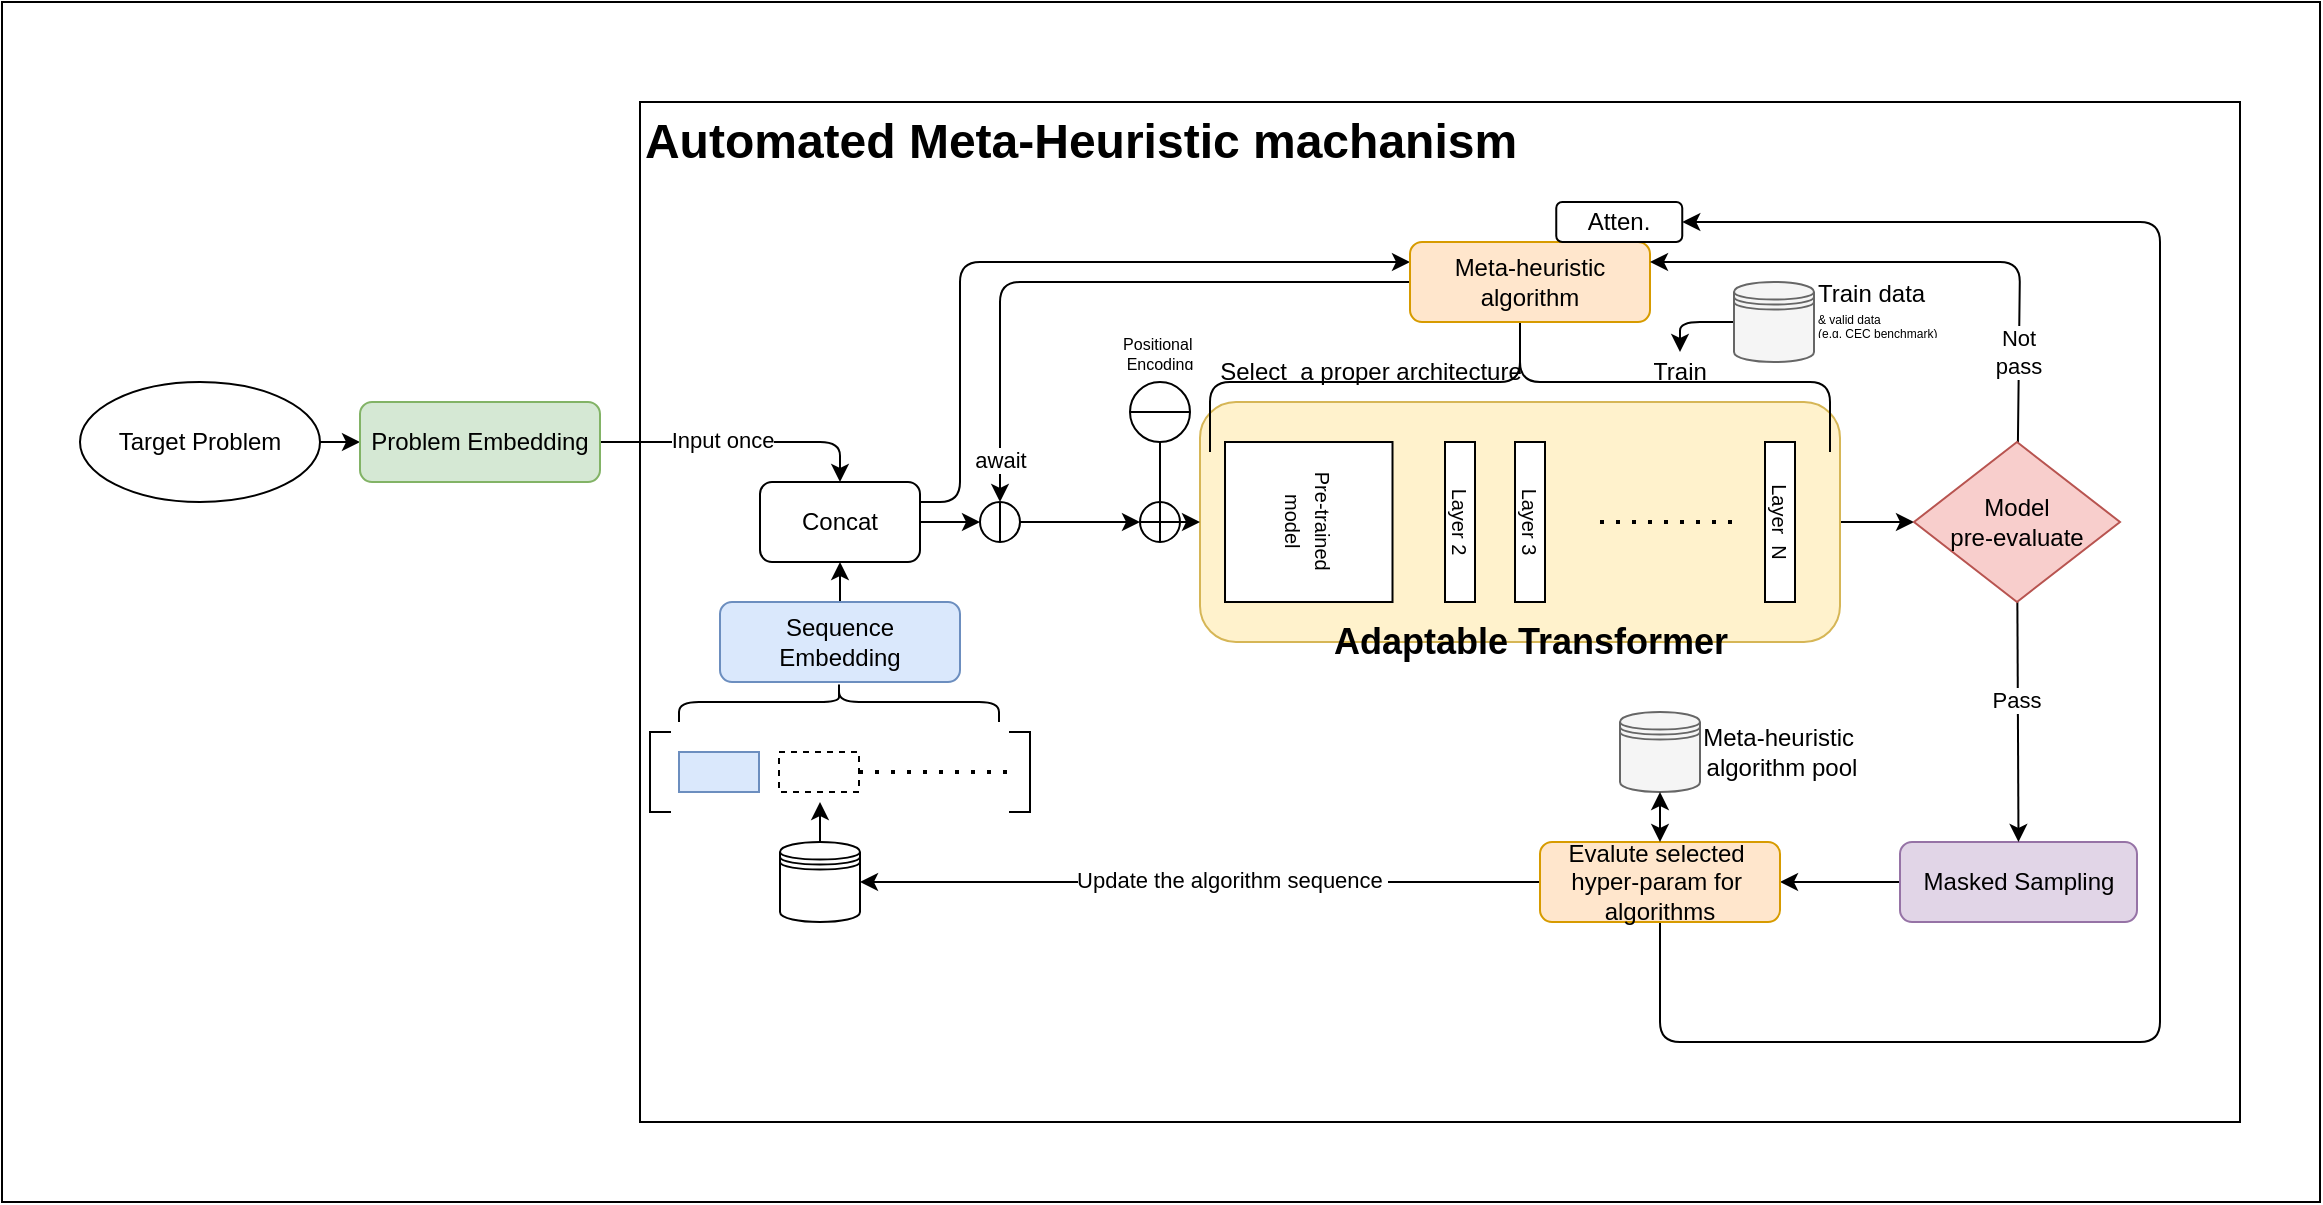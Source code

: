 <mxfile>
    <diagram name="第 1 页" id="LJhqZ1uiyOu1iPFU496F">
        <mxGraphModel dx="885" dy="623" grid="1" gridSize="10" guides="1" tooltips="1" connect="1" arrows="1" fold="1" page="1" pageScale="1" pageWidth="827" pageHeight="1169" background="#FFFFFF" math="0" shadow="0">
            <root>
                <mxCell id="0"/>
                <mxCell id="1" parent="0"/>
                <mxCell id="101" value="" style="rounded=0;whiteSpace=wrap;html=1;fillColor=none;" parent="1" vertex="1">
                    <mxGeometry x="41" width="1159" height="600" as="geometry"/>
                </mxCell>
                <mxCell id="74" value="" style="rounded=0;whiteSpace=wrap;html=1;fillColor=none;" parent="1" vertex="1">
                    <mxGeometry x="360" y="50" width="800" height="510" as="geometry"/>
                </mxCell>
                <mxCell id="51" style="edgeStyle=none;html=1;entryX=0;entryY=0.5;entryDx=0;entryDy=0;" parent="1" source="10" target="50" edge="1">
                    <mxGeometry relative="1" as="geometry"/>
                </mxCell>
                <mxCell id="10" value="" style="rounded=1;whiteSpace=wrap;html=1;fillColor=#fff2cc;strokeColor=#d6b656;" parent="1" vertex="1">
                    <mxGeometry x="640" y="200" width="320" height="120" as="geometry"/>
                </mxCell>
                <mxCell id="4" style="edgeStyle=none;html=1;" parent="1" source="2" target="3" edge="1">
                    <mxGeometry relative="1" as="geometry"/>
                </mxCell>
                <mxCell id="2" value="Target Problem" style="ellipse;whiteSpace=wrap;html=1;" parent="1" vertex="1">
                    <mxGeometry x="80" y="190" width="120" height="60" as="geometry"/>
                </mxCell>
                <mxCell id="7" style="edgeStyle=none;html=1;entryX=0.5;entryY=0;entryDx=0;entryDy=0;flowAnimation=0;strokeColor=default;" parent="1" source="3" target="6" edge="1">
                    <mxGeometry relative="1" as="geometry">
                        <Array as="points">
                            <mxPoint x="460" y="220"/>
                        </Array>
                    </mxGeometry>
                </mxCell>
                <mxCell id="77" value="Input once" style="edgeLabel;html=1;align=center;verticalAlign=middle;resizable=0;points=[];" parent="7" vertex="1" connectable="0">
                    <mxGeometry x="-0.137" relative="1" as="geometry">
                        <mxPoint y="-1" as="offset"/>
                    </mxGeometry>
                </mxCell>
                <mxCell id="3" value="Problem Embedding" style="rounded=1;whiteSpace=wrap;html=1;fillColor=#d5e8d4;strokeColor=#82b366;" parent="1" vertex="1">
                    <mxGeometry x="220" y="200" width="120" height="40" as="geometry"/>
                </mxCell>
                <mxCell id="8" style="edgeStyle=none;html=1;entryX=0.5;entryY=1;entryDx=0;entryDy=0;" parent="1" source="5" target="6" edge="1">
                    <mxGeometry relative="1" as="geometry"/>
                </mxCell>
                <mxCell id="5" value="Sequence Embedding" style="rounded=1;whiteSpace=wrap;html=1;fillColor=#dae8fc;strokeColor=#6c8ebf;" parent="1" vertex="1">
                    <mxGeometry x="400" y="300" width="120" height="40" as="geometry"/>
                </mxCell>
                <mxCell id="34" style="edgeStyle=none;html=1;entryX=0;entryY=0.5;entryDx=0;entryDy=0;" parent="1" source="79" target="10" edge="1">
                    <mxGeometry relative="1" as="geometry"/>
                </mxCell>
                <mxCell id="87" style="edgeStyle=none;html=1;exitX=1;exitY=0.25;exitDx=0;exitDy=0;entryX=0;entryY=0.25;entryDx=0;entryDy=0;" parent="1" source="6" target="31" edge="1">
                    <mxGeometry relative="1" as="geometry">
                        <Array as="points">
                            <mxPoint x="520" y="250"/>
                            <mxPoint x="520" y="130"/>
                        </Array>
                    </mxGeometry>
                </mxCell>
                <mxCell id="6" value="Concat" style="rounded=1;whiteSpace=wrap;html=1;" parent="1" vertex="1">
                    <mxGeometry x="420" y="240" width="80" height="40" as="geometry"/>
                </mxCell>
                <mxCell id="11" value="&lt;span style=&quot;font-size: 10px;&quot;&gt;Pre-trained&lt;/span&gt;&lt;div&gt;&lt;span style=&quot;font-size: 10px;&quot;&gt;model&lt;/span&gt;&lt;/div&gt;" style="rounded=0;whiteSpace=wrap;html=1;rotation=90;" parent="1" vertex="1">
                    <mxGeometry x="654.38" y="218.13" width="80" height="83.75" as="geometry"/>
                </mxCell>
                <mxCell id="20" value="&lt;font style=&quot;font-size: 10px;&quot;&gt;Layer 2&lt;/font&gt;" style="rounded=0;whiteSpace=wrap;html=1;rotation=90;" parent="1" vertex="1">
                    <mxGeometry x="730" y="252.5" width="80" height="15" as="geometry"/>
                </mxCell>
                <mxCell id="21" value="&lt;font style=&quot;font-size: 10px;&quot;&gt;Layer 3&lt;/font&gt;" style="rounded=0;whiteSpace=wrap;html=1;rotation=90;" parent="1" vertex="1">
                    <mxGeometry x="765" y="252.5" width="80" height="15" as="geometry"/>
                </mxCell>
                <mxCell id="24" value="" style="endArrow=none;dashed=1;html=1;dashPattern=1 3;strokeWidth=2;entryX=0.818;entryY=0.667;entryDx=0;entryDy=0;entryPerimeter=0;" parent="1" edge="1">
                    <mxGeometry width="50" height="50" relative="1" as="geometry">
                        <mxPoint x="840" y="260" as="sourcePoint"/>
                        <mxPoint x="909.94" y="260.04" as="targetPoint"/>
                    </mxGeometry>
                </mxCell>
                <mxCell id="25" value="&lt;div&gt;&lt;span style=&quot;background-color: transparent;&quot;&gt;Adaptable Transformer&lt;/span&gt;&lt;/div&gt;" style="text;strokeColor=none;fillColor=none;html=1;fontSize=18;fontStyle=1;verticalAlign=middle;align=center;" parent="1" vertex="1">
                    <mxGeometry x="672.5" y="300" width="265" height="40" as="geometry"/>
                </mxCell>
                <mxCell id="29" value="&lt;font style=&quot;font-size: 10px;&quot;&gt;Layer&amp;nbsp; N&lt;/font&gt;" style="rounded=0;whiteSpace=wrap;html=1;rotation=90;" parent="1" vertex="1">
                    <mxGeometry x="890" y="252.5" width="80" height="15" as="geometry"/>
                </mxCell>
                <mxCell id="30" value="" style="shape=curlyBracket;whiteSpace=wrap;html=1;rounded=1;labelPosition=left;verticalLabelPosition=middle;align=right;verticalAlign=middle;rotation=90;size=0.5;" parent="1" vertex="1">
                    <mxGeometry x="765" y="35" width="70" height="310" as="geometry"/>
                </mxCell>
                <mxCell id="88" style="edgeStyle=none;html=1;exitX=0;exitY=0.5;exitDx=0;exitDy=0;entryX=0.5;entryY=0;entryDx=0;entryDy=0;" parent="1" source="31" target="94" edge="1">
                    <mxGeometry relative="1" as="geometry">
                        <mxPoint x="540" y="260" as="targetPoint"/>
                        <Array as="points">
                            <mxPoint x="540" y="140"/>
                        </Array>
                    </mxGeometry>
                </mxCell>
                <mxCell id="96" value="await" style="edgeLabel;html=1;align=center;verticalAlign=middle;resizable=0;points=[];" parent="88" vertex="1" connectable="0">
                    <mxGeometry x="0.695" relative="1" as="geometry">
                        <mxPoint y="27" as="offset"/>
                    </mxGeometry>
                </mxCell>
                <mxCell id="31" value="Meta-heuristic algorithm" style="rounded=1;whiteSpace=wrap;html=1;fillColor=#ffe6cc;strokeColor=#d79b00;" parent="1" vertex="1">
                    <mxGeometry x="745" y="120" width="120" height="40" as="geometry"/>
                </mxCell>
                <mxCell id="32" value="Atten." style="rounded=1;whiteSpace=wrap;html=1;" parent="1" vertex="1">
                    <mxGeometry x="818.13" y="100" width="63" height="20" as="geometry"/>
                </mxCell>
                <mxCell id="57" style="edgeStyle=none;html=1;entryX=1;entryY=0.5;entryDx=0;entryDy=0;" parent="1" source="38" target="45" edge="1">
                    <mxGeometry relative="1" as="geometry"/>
                </mxCell>
                <mxCell id="38" value="Masked Sampling" style="rounded=1;whiteSpace=wrap;html=1;rotation=0;fillColor=#e1d5e7;strokeColor=#9673a6;" parent="1" vertex="1">
                    <mxGeometry x="990" y="420" width="118.5" height="40" as="geometry"/>
                </mxCell>
                <mxCell id="59" style="edgeStyle=none;html=1;entryX=1;entryY=0.5;entryDx=0;entryDy=0;" parent="1" source="45" target="32" edge="1">
                    <mxGeometry relative="1" as="geometry">
                        <Array as="points">
                            <mxPoint x="870" y="520"/>
                            <mxPoint x="1120" y="520"/>
                            <mxPoint x="1120" y="110"/>
                        </Array>
                    </mxGeometry>
                </mxCell>
                <mxCell id="68" style="edgeStyle=none;html=1;entryX=1;entryY=0.5;entryDx=0;entryDy=0;" parent="1" source="45" target="71" edge="1">
                    <mxGeometry relative="1" as="geometry">
                        <Array as="points">
                            <mxPoint x="540" y="440"/>
                        </Array>
                    </mxGeometry>
                </mxCell>
                <mxCell id="70" value="Update the algorithm sequence&amp;nbsp;" style="edgeLabel;html=1;align=center;verticalAlign=middle;resizable=0;points=[];" parent="68" vertex="1" connectable="0">
                    <mxGeometry x="-0.09" y="-1" relative="1" as="geometry">
                        <mxPoint as="offset"/>
                    </mxGeometry>
                </mxCell>
                <mxCell id="45" value="&lt;font style=&quot;color: rgb(0, 0, 0);&quot;&gt;Evalute selected&amp;nbsp;&lt;/font&gt;&lt;div&gt;&lt;font style=&quot;color: rgb(0, 0, 0);&quot;&gt;hyper-param for&amp;nbsp;&lt;/font&gt;&lt;/div&gt;&lt;div&gt;&lt;font style=&quot;color: rgb(0, 0, 0);&quot;&gt;algorithms&lt;/font&gt;&lt;/div&gt;" style="rounded=1;whiteSpace=wrap;html=1;fillColor=#ffe6cc;strokeColor=#d79b00;fontColor=#000000;" parent="1" vertex="1">
                    <mxGeometry x="810" y="420" width="120" height="40" as="geometry"/>
                </mxCell>
                <mxCell id="53" style="edgeStyle=none;html=1;entryX=0.5;entryY=0;entryDx=0;entryDy=0;" parent="1" source="50" target="38" edge="1">
                    <mxGeometry relative="1" as="geometry"/>
                </mxCell>
                <mxCell id="56" value="Pass" style="edgeLabel;html=1;align=center;verticalAlign=middle;resizable=0;points=[];" parent="53" vertex="1" connectable="0">
                    <mxGeometry x="-0.188" y="-1" relative="1" as="geometry">
                        <mxPoint as="offset"/>
                    </mxGeometry>
                </mxCell>
                <mxCell id="54" style="edgeStyle=none;html=1;entryX=1;entryY=0.25;entryDx=0;entryDy=0;" parent="1" source="50" target="31" edge="1">
                    <mxGeometry relative="1" as="geometry">
                        <Array as="points">
                            <mxPoint x="1050" y="130"/>
                        </Array>
                    </mxGeometry>
                </mxCell>
                <mxCell id="55" value="Not&lt;div&gt;pass&lt;/div&gt;" style="edgeLabel;html=1;align=center;verticalAlign=middle;resizable=0;points=[];" parent="54" vertex="1" connectable="0">
                    <mxGeometry x="-0.671" y="1" relative="1" as="geometry">
                        <mxPoint as="offset"/>
                    </mxGeometry>
                </mxCell>
                <mxCell id="50" value="Model&lt;div&gt;pre-evaluate&lt;/div&gt;" style="rhombus;whiteSpace=wrap;html=1;fillColor=#f8cecc;strokeColor=#b85450;" parent="1" vertex="1">
                    <mxGeometry x="997" y="220" width="103" height="80" as="geometry"/>
                </mxCell>
                <mxCell id="60" value="Select&amp;nbsp; a proper architecture" style="text;html=1;align=center;verticalAlign=middle;resizable=0;points=[];autosize=1;strokeColor=none;fillColor=none;" parent="1" vertex="1">
                    <mxGeometry x="640" y="170" width="170" height="30" as="geometry"/>
                </mxCell>
                <mxCell id="61" value="" style="shape=curlyBracket;whiteSpace=wrap;html=1;rounded=1;labelPosition=left;verticalLabelPosition=middle;align=right;verticalAlign=middle;rotation=90;" parent="1" vertex="1">
                    <mxGeometry x="449.5" y="270" width="20" height="160" as="geometry"/>
                </mxCell>
                <mxCell id="62" value="" style="shape=partialRectangle;whiteSpace=wrap;html=1;bottom=1;right=1;left=1;top=0;fillColor=none;routingCenterX=-0.5;rotation=90;" parent="1" vertex="1">
                    <mxGeometry x="350" y="380" width="40" height="10" as="geometry"/>
                </mxCell>
                <mxCell id="63" value="" style="shape=partialRectangle;whiteSpace=wrap;html=1;bottom=1;right=1;left=1;top=0;fillColor=none;routingCenterX=-0.5;rotation=-90;" parent="1" vertex="1">
                    <mxGeometry x="530" y="380" width="40" height="10" as="geometry"/>
                </mxCell>
                <mxCell id="64" value="" style="rounded=0;whiteSpace=wrap;html=1;fillColor=#dae8fc;strokeColor=#6c8ebf;" parent="1" vertex="1">
                    <mxGeometry x="379.5" y="375" width="40" height="20" as="geometry"/>
                </mxCell>
                <mxCell id="65" value="" style="rounded=0;whiteSpace=wrap;html=1;dashed=1;" parent="1" vertex="1">
                    <mxGeometry x="429.5" y="375" width="40" height="20" as="geometry"/>
                </mxCell>
                <mxCell id="67" value="" style="endArrow=none;dashed=1;html=1;dashPattern=1 3;strokeWidth=2;entryX=0.5;entryY=0;entryDx=0;entryDy=0;exitX=1;exitY=0.5;exitDx=0;exitDy=0;" parent="1" source="65" target="63" edge="1">
                    <mxGeometry width="50" height="50" relative="1" as="geometry">
                        <mxPoint x="480" y="385" as="sourcePoint"/>
                        <mxPoint x="545" y="390" as="targetPoint"/>
                    </mxGeometry>
                </mxCell>
                <mxCell id="26" value="" style="shape=datastore;whiteSpace=wrap;html=1;fillColor=#f5f5f5;fontColor=#333333;strokeColor=#666666;" parent="1" vertex="1">
                    <mxGeometry x="850" y="355" width="40" height="40" as="geometry"/>
                </mxCell>
                <UserObject label="&lt;font style=&quot;color: rgb(0, 0, 0);&quot;&gt;Meta-heuristic&amp;nbsp;&lt;/font&gt;&lt;div&gt;&lt;font style=&quot;color: rgb(0, 0, 0);&quot;&gt;algorithm pool&lt;/font&gt;&lt;/div&gt;" placeholders="1" name="Variable" id="28">
                    <mxCell style="text;html=1;strokeColor=none;fillColor=none;align=center;verticalAlign=middle;whiteSpace=wrap;overflow=hidden;" parent="1" vertex="1">
                        <mxGeometry x="881.13" y="355" width="100" height="40" as="geometry"/>
                    </mxCell>
                </UserObject>
                <mxCell id="69" value="" style="endArrow=classic;startArrow=classic;html=1;entryX=0.5;entryY=1;entryDx=0;entryDy=0;exitX=0.5;exitY=0;exitDx=0;exitDy=0;" parent="1" source="45" target="26" edge="1">
                    <mxGeometry width="50" height="50" relative="1" as="geometry">
                        <mxPoint x="760" y="410" as="sourcePoint"/>
                        <mxPoint x="810" y="360" as="targetPoint"/>
                    </mxGeometry>
                </mxCell>
                <mxCell id="72" style="edgeStyle=none;html=1;" parent="1" source="71" edge="1">
                    <mxGeometry relative="1" as="geometry">
                        <mxPoint x="450" y="400" as="targetPoint"/>
                    </mxGeometry>
                </mxCell>
                <mxCell id="71" value="" style="shape=datastore;whiteSpace=wrap;html=1;" parent="1" vertex="1">
                    <mxGeometry x="430" y="420" width="40" height="40" as="geometry"/>
                </mxCell>
                <mxCell id="76" value="Automated Meta-Heuristic machanism" style="text;strokeColor=none;fillColor=none;html=1;fontSize=24;fontStyle=1;verticalAlign=middle;align=center;" parent="1" vertex="1">
                    <mxGeometry x="530" y="50" width="100" height="40" as="geometry"/>
                </mxCell>
                <mxCell id="85" style="edgeStyle=none;html=1;entryX=1;entryY=0.5;entryDx=0;entryDy=0;endArrow=none;endFill=0;" parent="1" source="79" target="84" edge="1">
                    <mxGeometry relative="1" as="geometry"/>
                </mxCell>
                <mxCell id="84" value="" style="shape=lineEllipse;line=vertical;perimeter=ellipsePerimeter;whiteSpace=wrap;html=1;backgroundOutline=1;rotation=90;" parent="1" vertex="1">
                    <mxGeometry x="605" y="190" width="30" height="30" as="geometry"/>
                </mxCell>
                <mxCell id="90" value="" style="edgeStyle=none;html=1;entryX=0;entryY=0.5;entryDx=0;entryDy=0;" parent="1" source="6" target="94" edge="1">
                    <mxGeometry relative="1" as="geometry">
                        <mxPoint x="500" y="260" as="sourcePoint"/>
                        <mxPoint x="530" y="260" as="targetPoint"/>
                    </mxGeometry>
                </mxCell>
                <mxCell id="92" value="" style="edgeStyle=none;html=1;entryX=0;entryY=0.5;entryDx=0;entryDy=0;exitX=1;exitY=0.5;exitDx=0;exitDy=0;" parent="1" source="94" target="79" edge="1">
                    <mxGeometry relative="1" as="geometry">
                        <mxPoint x="550" y="260" as="sourcePoint"/>
                        <mxPoint x="640" y="260" as="targetPoint"/>
                    </mxGeometry>
                </mxCell>
                <mxCell id="79" value="" style="verticalLabelPosition=bottom;verticalAlign=top;html=1;shape=mxgraph.flowchart.summing_function;" parent="1" vertex="1">
                    <mxGeometry x="610" y="250" width="20" height="20" as="geometry"/>
                </mxCell>
                <mxCell id="94" value="" style="shape=lineEllipse;line=vertical;perimeter=ellipsePerimeter;whiteSpace=wrap;html=1;backgroundOutline=1;" parent="1" vertex="1">
                    <mxGeometry x="530" y="250" width="20" height="20" as="geometry"/>
                </mxCell>
                <mxCell id="100" style="edgeStyle=none;html=1;entryX=0.5;entryY=0;entryDx=0;entryDy=0;" parent="1" source="97" target="99" edge="1">
                    <mxGeometry relative="1" as="geometry">
                        <Array as="points">
                            <mxPoint x="880" y="160"/>
                        </Array>
                    </mxGeometry>
                </mxCell>
                <mxCell id="97" value="" style="shape=datastore;whiteSpace=wrap;html=1;fillColor=#f5f5f5;fontColor=#333333;strokeColor=#666666;" parent="1" vertex="1">
                    <mxGeometry x="907" y="140" width="40" height="40" as="geometry"/>
                </mxCell>
                <UserObject label="Train data&lt;div style=&quot;line-height: 50%;&quot;&gt;&lt;span style=&quot;font-size: 6px; line-height: 50%;&quot;&gt;&amp;amp; valid data&lt;/span&gt;&lt;/div&gt;&lt;div style=&quot;line-height: 50%;&quot;&gt;&lt;font style=&quot;font-size: 6px; line-height: 50%;&quot;&gt;(e.g. CEC benchmark)&lt;/font&gt;&lt;/div&gt;" placeholders="1" name="Variable" id="98">
                    <mxCell style="text;html=1;strokeColor=none;fillColor=none;align=left;verticalAlign=middle;whiteSpace=wrap;overflow=hidden;" parent="1" vertex="1">
                        <mxGeometry x="947" y="135" width="63" height="35" as="geometry"/>
                    </mxCell>
                </UserObject>
                <UserObject label="Train" placeholders="1" name="Variable" id="99">
                    <mxCell style="text;html=1;strokeColor=none;fillColor=none;align=center;verticalAlign=middle;whiteSpace=wrap;overflow=hidden;" parent="1" vertex="1">
                        <mxGeometry x="840" y="175" width="80" height="20" as="geometry"/>
                    </mxCell>
                </UserObject>
                <UserObject label="&lt;font style=&quot;color: rgb(0, 0, 0); font-size: 8px; line-height: 50%;&quot;&gt;&lt;span style=&quot;background-color: light-dark(#ffffff, var(--ge-dark-color, #121212));&quot;&gt;&lt;font style=&quot;color: rgb(0, 0, 0);&quot;&gt;Positional&amp;nbsp;&lt;/font&gt;&lt;/span&gt;&lt;/font&gt;&lt;div style=&quot;line-height: 50%;&quot;&gt;&lt;font style=&quot;color: rgb(0, 0, 0); font-size: 8px; line-height: 50%;&quot;&gt;&lt;span style=&quot;background-color: light-dark(#ffffff, var(--ge-dark-color, #121212));&quot;&gt;Encoding&lt;/span&gt;&lt;/font&gt;&lt;/div&gt;" placeholders="1" name="Variable" id="86">
                    <mxCell style="text;html=1;strokeColor=none;fillColor=none;align=center;verticalAlign=middle;whiteSpace=wrap;overflow=hidden;" parent="1" vertex="1">
                        <mxGeometry x="555" y="155" width="130" height="35" as="geometry"/>
                    </mxCell>
                </UserObject>
            </root>
        </mxGraphModel>
    </diagram>
</mxfile>